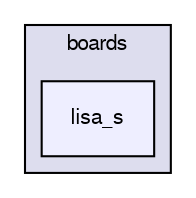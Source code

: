 digraph "sw/airborne/boards/lisa_s" {
  compound=true
  node [ fontsize="10", fontname="FreeSans"];
  edge [ labelfontsize="10", labelfontname="FreeSans"];
  subgraph clusterdir_e030268cd18297cf6282390f76bfcf7f {
    graph [ bgcolor="#ddddee", pencolor="black", label="boards" fontname="FreeSans", fontsize="10", URL="dir_e030268cd18297cf6282390f76bfcf7f.html"]
  dir_bcb78b89155ca066c5a0666240dabcfd [shape=box, label="lisa_s", style="filled", fillcolor="#eeeeff", pencolor="black", URL="dir_bcb78b89155ca066c5a0666240dabcfd.html"];
  }
}
